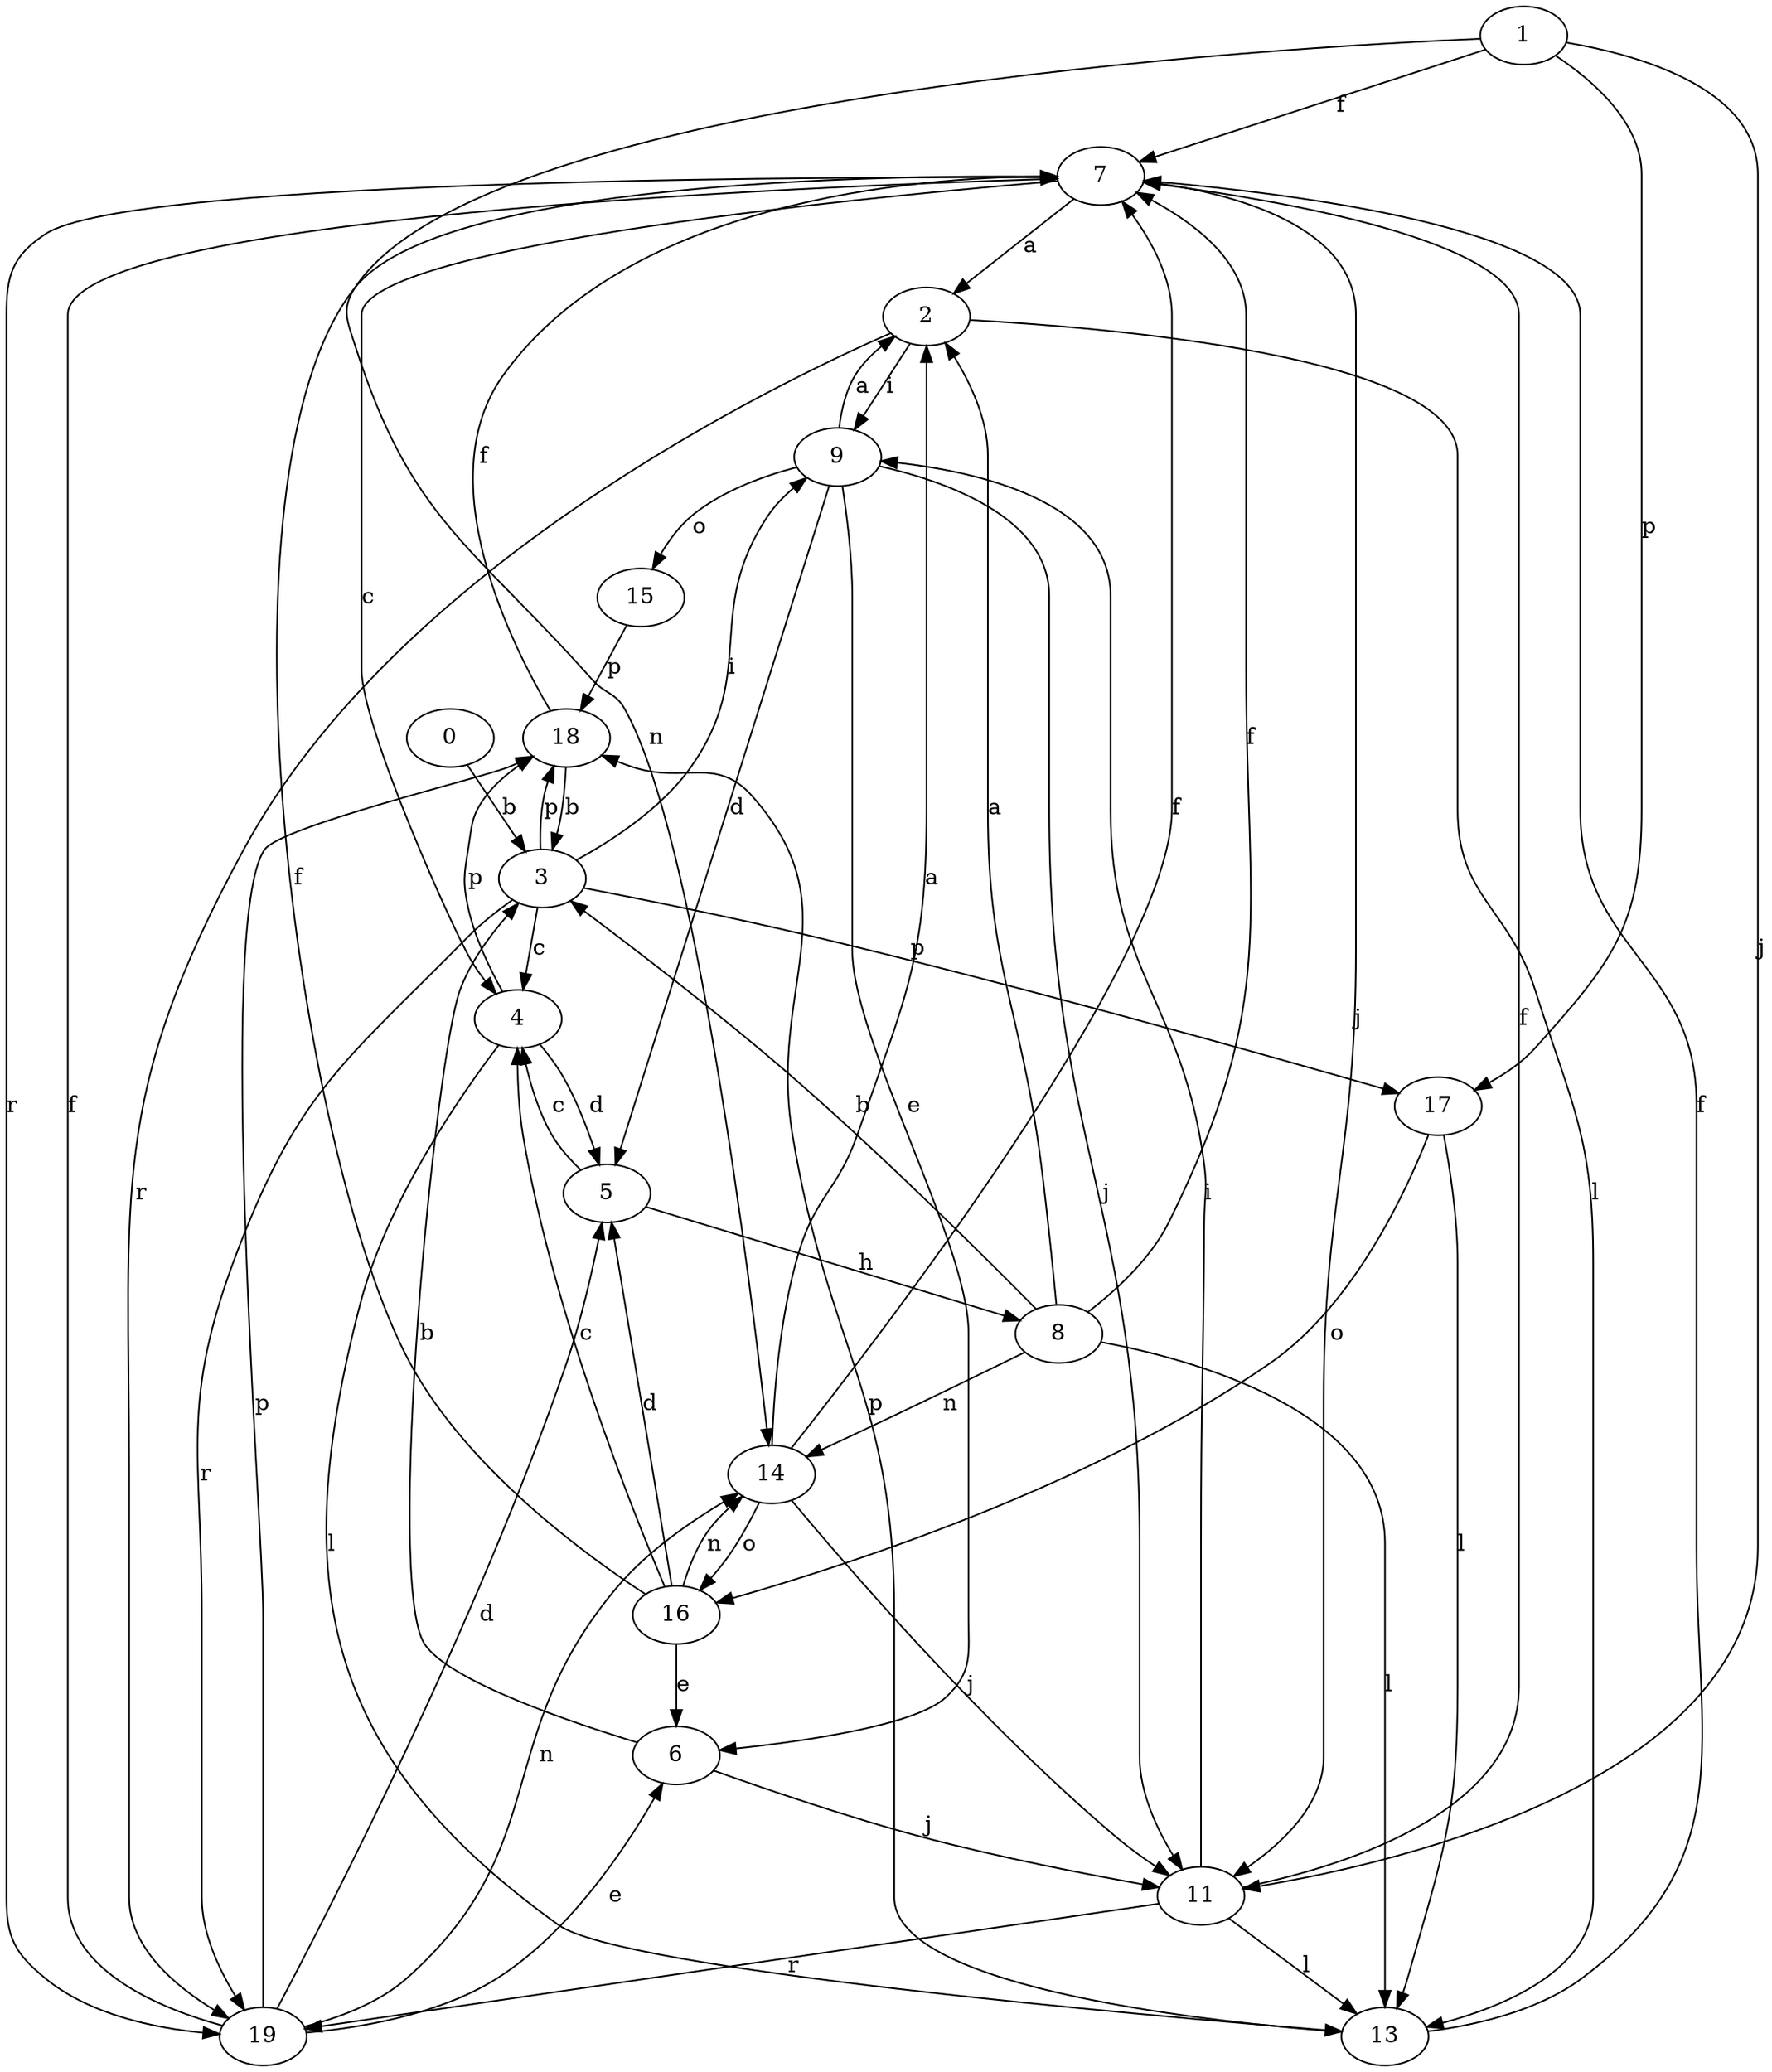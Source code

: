 strict digraph  {
1;
2;
3;
0;
4;
5;
6;
7;
8;
9;
11;
13;
14;
15;
16;
17;
18;
19;
1 -> 7  [label=f];
1 -> 11  [label=j];
1 -> 14  [label=n];
1 -> 17  [label=p];
2 -> 9  [label=i];
2 -> 13  [label=l];
2 -> 19  [label=r];
3 -> 4  [label=c];
3 -> 9  [label=i];
3 -> 17  [label=p];
3 -> 18  [label=p];
3 -> 19  [label=r];
0 -> 3  [label=b];
4 -> 5  [label=d];
4 -> 13  [label=l];
4 -> 18  [label=p];
5 -> 4  [label=c];
5 -> 8  [label=h];
6 -> 3  [label=b];
6 -> 11  [label=j];
7 -> 2  [label=a];
7 -> 4  [label=c];
7 -> 11  [label=j];
7 -> 19  [label=r];
8 -> 2  [label=a];
8 -> 3  [label=b];
8 -> 7  [label=f];
8 -> 13  [label=l];
8 -> 14  [label=n];
9 -> 2  [label=a];
9 -> 5  [label=d];
9 -> 6  [label=e];
9 -> 11  [label=j];
9 -> 15  [label=o];
11 -> 7  [label=f];
11 -> 9  [label=i];
11 -> 13  [label=l];
11 -> 19  [label=r];
13 -> 7  [label=f];
13 -> 18  [label=p];
14 -> 2  [label=a];
14 -> 7  [label=f];
14 -> 11  [label=j];
14 -> 16  [label=o];
15 -> 18  [label=p];
16 -> 4  [label=c];
16 -> 5  [label=d];
16 -> 6  [label=e];
16 -> 7  [label=f];
16 -> 14  [label=n];
17 -> 13  [label=l];
17 -> 16  [label=o];
18 -> 3  [label=b];
18 -> 7  [label=f];
19 -> 5  [label=d];
19 -> 6  [label=e];
19 -> 7  [label=f];
19 -> 14  [label=n];
19 -> 18  [label=p];
}

